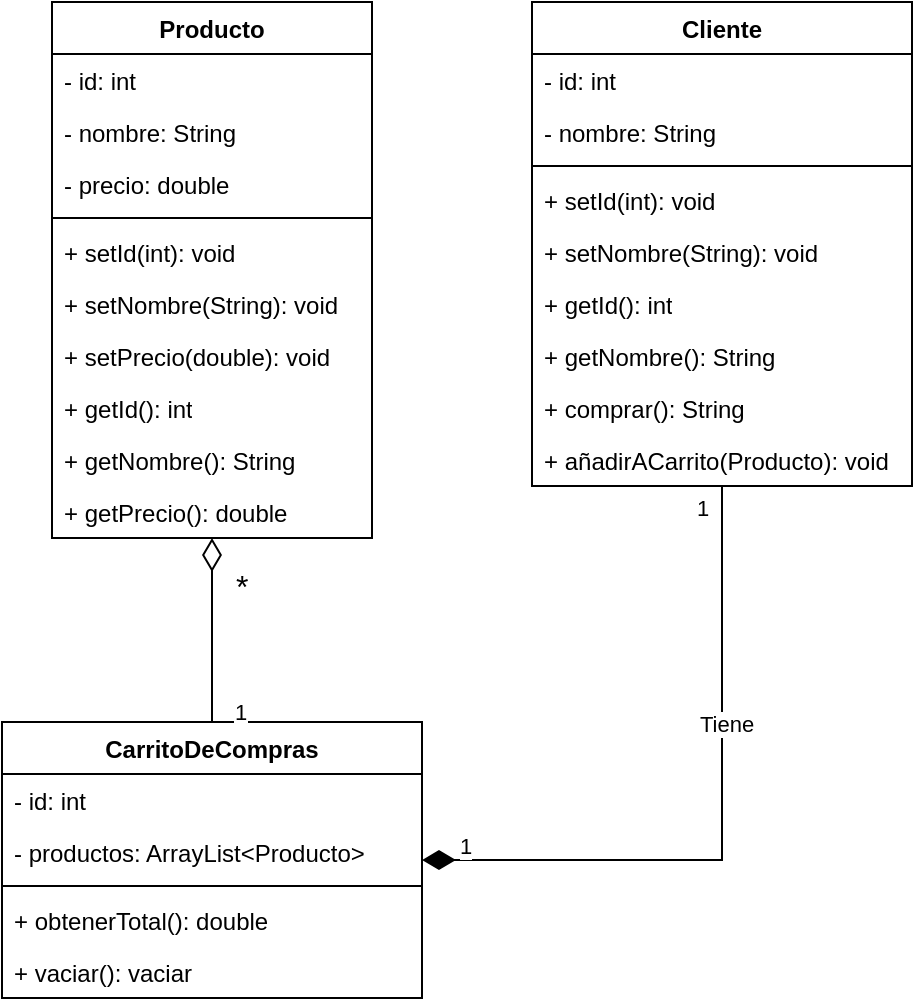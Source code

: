 <mxfile version="27.0.5">
  <diagram name="Página-1" id="g1WXzR5il2M1c-6KBHKB">
    <mxGraphModel dx="870" dy="467" grid="1" gridSize="10" guides="1" tooltips="1" connect="1" arrows="1" fold="1" page="1" pageScale="1" pageWidth="827" pageHeight="1169" math="0" shadow="0">
      <root>
        <mxCell id="0" />
        <mxCell id="1" parent="0" />
        <mxCell id="5TUf7AN77r7WNdTlSdfZ-1" value="Producto" style="swimlane;fontStyle=1;align=center;verticalAlign=top;childLayout=stackLayout;horizontal=1;startSize=26;horizontalStack=0;resizeParent=1;resizeParentMax=0;resizeLast=0;collapsible=1;marginBottom=0;whiteSpace=wrap;html=1;" parent="1" vertex="1">
          <mxGeometry x="320" y="80" width="160" height="268" as="geometry" />
        </mxCell>
        <mxCell id="5TUf7AN77r7WNdTlSdfZ-2" value="- id: int" style="text;strokeColor=none;fillColor=none;align=left;verticalAlign=top;spacingLeft=4;spacingRight=4;overflow=hidden;rotatable=0;points=[[0,0.5],[1,0.5]];portConstraint=eastwest;whiteSpace=wrap;html=1;" parent="5TUf7AN77r7WNdTlSdfZ-1" vertex="1">
          <mxGeometry y="26" width="160" height="26" as="geometry" />
        </mxCell>
        <mxCell id="5TUf7AN77r7WNdTlSdfZ-24" value="- nombre: String" style="text;strokeColor=none;fillColor=none;align=left;verticalAlign=top;spacingLeft=4;spacingRight=4;overflow=hidden;rotatable=0;points=[[0,0.5],[1,0.5]];portConstraint=eastwest;whiteSpace=wrap;html=1;" parent="5TUf7AN77r7WNdTlSdfZ-1" vertex="1">
          <mxGeometry y="52" width="160" height="26" as="geometry" />
        </mxCell>
        <mxCell id="5TUf7AN77r7WNdTlSdfZ-25" value="- precio: double" style="text;strokeColor=none;fillColor=none;align=left;verticalAlign=top;spacingLeft=4;spacingRight=4;overflow=hidden;rotatable=0;points=[[0,0.5],[1,0.5]];portConstraint=eastwest;whiteSpace=wrap;html=1;" parent="5TUf7AN77r7WNdTlSdfZ-1" vertex="1">
          <mxGeometry y="78" width="160" height="26" as="geometry" />
        </mxCell>
        <mxCell id="5TUf7AN77r7WNdTlSdfZ-3" value="" style="line;strokeWidth=1;fillColor=none;align=left;verticalAlign=middle;spacingTop=-1;spacingLeft=3;spacingRight=3;rotatable=0;labelPosition=right;points=[];portConstraint=eastwest;strokeColor=inherit;" parent="5TUf7AN77r7WNdTlSdfZ-1" vertex="1">
          <mxGeometry y="104" width="160" height="8" as="geometry" />
        </mxCell>
        <mxCell id="5TUf7AN77r7WNdTlSdfZ-28" value="+ setId(int): void" style="text;strokeColor=none;fillColor=none;align=left;verticalAlign=top;spacingLeft=4;spacingRight=4;overflow=hidden;rotatable=0;points=[[0,0.5],[1,0.5]];portConstraint=eastwest;whiteSpace=wrap;html=1;" parent="5TUf7AN77r7WNdTlSdfZ-1" vertex="1">
          <mxGeometry y="112" width="160" height="26" as="geometry" />
        </mxCell>
        <mxCell id="5TUf7AN77r7WNdTlSdfZ-32" value="+ setNombre(String): void" style="text;strokeColor=none;fillColor=none;align=left;verticalAlign=top;spacingLeft=4;spacingRight=4;overflow=hidden;rotatable=0;points=[[0,0.5],[1,0.5]];portConstraint=eastwest;whiteSpace=wrap;html=1;" parent="5TUf7AN77r7WNdTlSdfZ-1" vertex="1">
          <mxGeometry y="138" width="160" height="26" as="geometry" />
        </mxCell>
        <mxCell id="5TUf7AN77r7WNdTlSdfZ-33" value="+ setPrecio(double): void" style="text;strokeColor=none;fillColor=none;align=left;verticalAlign=top;spacingLeft=4;spacingRight=4;overflow=hidden;rotatable=0;points=[[0,0.5],[1,0.5]];portConstraint=eastwest;whiteSpace=wrap;html=1;" parent="5TUf7AN77r7WNdTlSdfZ-1" vertex="1">
          <mxGeometry y="164" width="160" height="26" as="geometry" />
        </mxCell>
        <mxCell id="5TUf7AN77r7WNdTlSdfZ-29" value="+ getId(): int" style="text;strokeColor=none;fillColor=none;align=left;verticalAlign=top;spacingLeft=4;spacingRight=4;overflow=hidden;rotatable=0;points=[[0,0.5],[1,0.5]];portConstraint=eastwest;whiteSpace=wrap;html=1;" parent="5TUf7AN77r7WNdTlSdfZ-1" vertex="1">
          <mxGeometry y="190" width="160" height="26" as="geometry" />
        </mxCell>
        <mxCell id="5TUf7AN77r7WNdTlSdfZ-30" value="+ getNombre(): String" style="text;strokeColor=none;fillColor=none;align=left;verticalAlign=top;spacingLeft=4;spacingRight=4;overflow=hidden;rotatable=0;points=[[0,0.5],[1,0.5]];portConstraint=eastwest;whiteSpace=wrap;html=1;" parent="5TUf7AN77r7WNdTlSdfZ-1" vertex="1">
          <mxGeometry y="216" width="160" height="26" as="geometry" />
        </mxCell>
        <mxCell id="5TUf7AN77r7WNdTlSdfZ-31" value="+ getPrecio(): double" style="text;strokeColor=none;fillColor=none;align=left;verticalAlign=top;spacingLeft=4;spacingRight=4;overflow=hidden;rotatable=0;points=[[0,0.5],[1,0.5]];portConstraint=eastwest;whiteSpace=wrap;html=1;" parent="5TUf7AN77r7WNdTlSdfZ-1" vertex="1">
          <mxGeometry y="242" width="160" height="26" as="geometry" />
        </mxCell>
        <mxCell id="5TUf7AN77r7WNdTlSdfZ-5" value="Cliente" style="swimlane;fontStyle=1;align=center;verticalAlign=top;childLayout=stackLayout;horizontal=1;startSize=26;horizontalStack=0;resizeParent=1;resizeParentMax=0;resizeLast=0;collapsible=1;marginBottom=0;whiteSpace=wrap;html=1;" parent="1" vertex="1">
          <mxGeometry x="560" y="80" width="190" height="242" as="geometry" />
        </mxCell>
        <mxCell id="5TUf7AN77r7WNdTlSdfZ-6" value="- id: int" style="text;strokeColor=none;fillColor=none;align=left;verticalAlign=top;spacingLeft=4;spacingRight=4;overflow=hidden;rotatable=0;points=[[0,0.5],[1,0.5]];portConstraint=eastwest;whiteSpace=wrap;html=1;" parent="5TUf7AN77r7WNdTlSdfZ-5" vertex="1">
          <mxGeometry y="26" width="190" height="26" as="geometry" />
        </mxCell>
        <mxCell id="5TUf7AN77r7WNdTlSdfZ-35" value="- nombre: String" style="text;strokeColor=none;fillColor=none;align=left;verticalAlign=top;spacingLeft=4;spacingRight=4;overflow=hidden;rotatable=0;points=[[0,0.5],[1,0.5]];portConstraint=eastwest;whiteSpace=wrap;html=1;" parent="5TUf7AN77r7WNdTlSdfZ-5" vertex="1">
          <mxGeometry y="52" width="190" height="26" as="geometry" />
        </mxCell>
        <mxCell id="5TUf7AN77r7WNdTlSdfZ-7" value="" style="line;strokeWidth=1;fillColor=none;align=left;verticalAlign=middle;spacingTop=-1;spacingLeft=3;spacingRight=3;rotatable=0;labelPosition=right;points=[];portConstraint=eastwest;strokeColor=inherit;" parent="5TUf7AN77r7WNdTlSdfZ-5" vertex="1">
          <mxGeometry y="78" width="190" height="8" as="geometry" />
        </mxCell>
        <mxCell id="5TUf7AN77r7WNdTlSdfZ-8" value="+ setId(int): void" style="text;strokeColor=none;fillColor=none;align=left;verticalAlign=top;spacingLeft=4;spacingRight=4;overflow=hidden;rotatable=0;points=[[0,0.5],[1,0.5]];portConstraint=eastwest;whiteSpace=wrap;html=1;" parent="5TUf7AN77r7WNdTlSdfZ-5" vertex="1">
          <mxGeometry y="86" width="190" height="26" as="geometry" />
        </mxCell>
        <mxCell id="5TUf7AN77r7WNdTlSdfZ-21" value="+ setNombre(String): void" style="text;strokeColor=none;fillColor=none;align=left;verticalAlign=top;spacingLeft=4;spacingRight=4;overflow=hidden;rotatable=0;points=[[0,0.5],[1,0.5]];portConstraint=eastwest;whiteSpace=wrap;html=1;" parent="5TUf7AN77r7WNdTlSdfZ-5" vertex="1">
          <mxGeometry y="112" width="190" height="26" as="geometry" />
        </mxCell>
        <mxCell id="5TUf7AN77r7WNdTlSdfZ-22" value="+ getId(): int" style="text;strokeColor=none;fillColor=none;align=left;verticalAlign=top;spacingLeft=4;spacingRight=4;overflow=hidden;rotatable=0;points=[[0,0.5],[1,0.5]];portConstraint=eastwest;whiteSpace=wrap;html=1;" parent="5TUf7AN77r7WNdTlSdfZ-5" vertex="1">
          <mxGeometry y="138" width="190" height="26" as="geometry" />
        </mxCell>
        <mxCell id="5TUf7AN77r7WNdTlSdfZ-36" value="+ getNombre(): String" style="text;strokeColor=none;fillColor=none;align=left;verticalAlign=top;spacingLeft=4;spacingRight=4;overflow=hidden;rotatable=0;points=[[0,0.5],[1,0.5]];portConstraint=eastwest;whiteSpace=wrap;html=1;" parent="5TUf7AN77r7WNdTlSdfZ-5" vertex="1">
          <mxGeometry y="164" width="190" height="26" as="geometry" />
        </mxCell>
        <mxCell id="5TUf7AN77r7WNdTlSdfZ-41" value="+ comprar(): String" style="text;strokeColor=none;fillColor=none;align=left;verticalAlign=top;spacingLeft=4;spacingRight=4;overflow=hidden;rotatable=0;points=[[0,0.5],[1,0.5]];portConstraint=eastwest;whiteSpace=wrap;html=1;" parent="5TUf7AN77r7WNdTlSdfZ-5" vertex="1">
          <mxGeometry y="190" width="190" height="26" as="geometry" />
        </mxCell>
        <mxCell id="Gkaf_P2RgJo1LPsFadPP-1" value="+ añadirACarrito(Producto): void" style="text;strokeColor=none;fillColor=none;align=left;verticalAlign=top;spacingLeft=4;spacingRight=4;overflow=hidden;rotatable=0;points=[[0,0.5],[1,0.5]];portConstraint=eastwest;whiteSpace=wrap;html=1;" vertex="1" parent="5TUf7AN77r7WNdTlSdfZ-5">
          <mxGeometry y="216" width="190" height="26" as="geometry" />
        </mxCell>
        <mxCell id="5TUf7AN77r7WNdTlSdfZ-9" value="CarritoDeCompras" style="swimlane;fontStyle=1;align=center;verticalAlign=top;childLayout=stackLayout;horizontal=1;startSize=26;horizontalStack=0;resizeParent=1;resizeParentMax=0;resizeLast=0;collapsible=1;marginBottom=0;whiteSpace=wrap;html=1;" parent="1" vertex="1">
          <mxGeometry x="295" y="440" width="210" height="138" as="geometry" />
        </mxCell>
        <mxCell id="5TUf7AN77r7WNdTlSdfZ-10" value="- id: int" style="text;strokeColor=none;fillColor=none;align=left;verticalAlign=top;spacingLeft=4;spacingRight=4;overflow=hidden;rotatable=0;points=[[0,0.5],[1,0.5]];portConstraint=eastwest;whiteSpace=wrap;html=1;" parent="5TUf7AN77r7WNdTlSdfZ-9" vertex="1">
          <mxGeometry y="26" width="210" height="26" as="geometry" />
        </mxCell>
        <mxCell id="5TUf7AN77r7WNdTlSdfZ-16" value="- productos: ArrayList&amp;lt;Producto&amp;gt;" style="text;strokeColor=none;fillColor=none;align=left;verticalAlign=top;spacingLeft=4;spacingRight=4;overflow=hidden;rotatable=0;points=[[0,0.5],[1,0.5]];portConstraint=eastwest;whiteSpace=wrap;html=1;" parent="5TUf7AN77r7WNdTlSdfZ-9" vertex="1">
          <mxGeometry y="52" width="210" height="26" as="geometry" />
        </mxCell>
        <mxCell id="5TUf7AN77r7WNdTlSdfZ-11" value="" style="line;strokeWidth=1;fillColor=none;align=left;verticalAlign=middle;spacingTop=-1;spacingLeft=3;spacingRight=3;rotatable=0;labelPosition=right;points=[];portConstraint=eastwest;strokeColor=inherit;" parent="5TUf7AN77r7WNdTlSdfZ-9" vertex="1">
          <mxGeometry y="78" width="210" height="8" as="geometry" />
        </mxCell>
        <mxCell id="5TUf7AN77r7WNdTlSdfZ-12" value="+ obtenerTotal(): double" style="text;strokeColor=none;fillColor=none;align=left;verticalAlign=top;spacingLeft=4;spacingRight=4;overflow=hidden;rotatable=0;points=[[0,0.5],[1,0.5]];portConstraint=eastwest;whiteSpace=wrap;html=1;" parent="5TUf7AN77r7WNdTlSdfZ-9" vertex="1">
          <mxGeometry y="86" width="210" height="26" as="geometry" />
        </mxCell>
        <mxCell id="Gkaf_P2RgJo1LPsFadPP-4" value="+ vaciar(): vaciar" style="text;strokeColor=none;fillColor=none;align=left;verticalAlign=top;spacingLeft=4;spacingRight=4;overflow=hidden;rotatable=0;points=[[0,0.5],[1,0.5]];portConstraint=eastwest;whiteSpace=wrap;html=1;" vertex="1" parent="5TUf7AN77r7WNdTlSdfZ-9">
          <mxGeometry y="112" width="210" height="26" as="geometry" />
        </mxCell>
        <mxCell id="5TUf7AN77r7WNdTlSdfZ-37" value="1" style="endArrow=none;html=1;endSize=12;startArrow=diamondThin;startSize=14;startFill=1;edgeStyle=orthogonalEdgeStyle;align=left;verticalAlign=bottom;rounded=0;endFill=0;fontSize=11;" parent="1" source="5TUf7AN77r7WNdTlSdfZ-9" target="5TUf7AN77r7WNdTlSdfZ-5" edge="1">
          <mxGeometry x="-0.899" y="-2" relative="1" as="geometry">
            <mxPoint x="330" y="240" as="sourcePoint" />
            <mxPoint x="490" y="240" as="targetPoint" />
            <mxPoint as="offset" />
          </mxGeometry>
        </mxCell>
        <mxCell id="5TUf7AN77r7WNdTlSdfZ-38" value="1" style="edgeLabel;html=1;align=center;verticalAlign=middle;resizable=0;points=[];" parent="5TUf7AN77r7WNdTlSdfZ-37" vertex="1" connectable="0">
          <mxGeometry x="0.93" y="1" relative="1" as="geometry">
            <mxPoint x="-9" y="-1" as="offset" />
          </mxGeometry>
        </mxCell>
        <mxCell id="5TUf7AN77r7WNdTlSdfZ-40" value="Tiene" style="edgeLabel;html=1;align=center;verticalAlign=middle;resizable=0;points=[];" parent="5TUf7AN77r7WNdTlSdfZ-37" vertex="1" connectable="0">
          <mxGeometry x="0.293" y="-2" relative="1" as="geometry">
            <mxPoint as="offset" />
          </mxGeometry>
        </mxCell>
        <mxCell id="Gkaf_P2RgJo1LPsFadPP-2" value="&lt;font style=&quot;font-size: 16px;&quot;&gt;*&lt;/font&gt;" style="endArrow=none;html=1;endSize=12;startArrow=diamondThin;startSize=14;startFill=0;edgeStyle=orthogonalEdgeStyle;align=left;verticalAlign=bottom;rounded=0;" edge="1" parent="1" source="5TUf7AN77r7WNdTlSdfZ-1" target="5TUf7AN77r7WNdTlSdfZ-9">
          <mxGeometry x="-0.22" y="10" relative="1" as="geometry">
            <mxPoint x="310" y="290" as="sourcePoint" />
            <mxPoint x="470" y="290" as="targetPoint" />
            <mxPoint as="offset" />
          </mxGeometry>
        </mxCell>
        <mxCell id="Gkaf_P2RgJo1LPsFadPP-3" value="1" style="edgeLabel;html=1;align=center;verticalAlign=middle;resizable=0;points=[];" vertex="1" connectable="0" parent="Gkaf_P2RgJo1LPsFadPP-2">
          <mxGeometry x="0.894" y="-2" relative="1" as="geometry">
            <mxPoint x="16" as="offset" />
          </mxGeometry>
        </mxCell>
      </root>
    </mxGraphModel>
  </diagram>
</mxfile>
